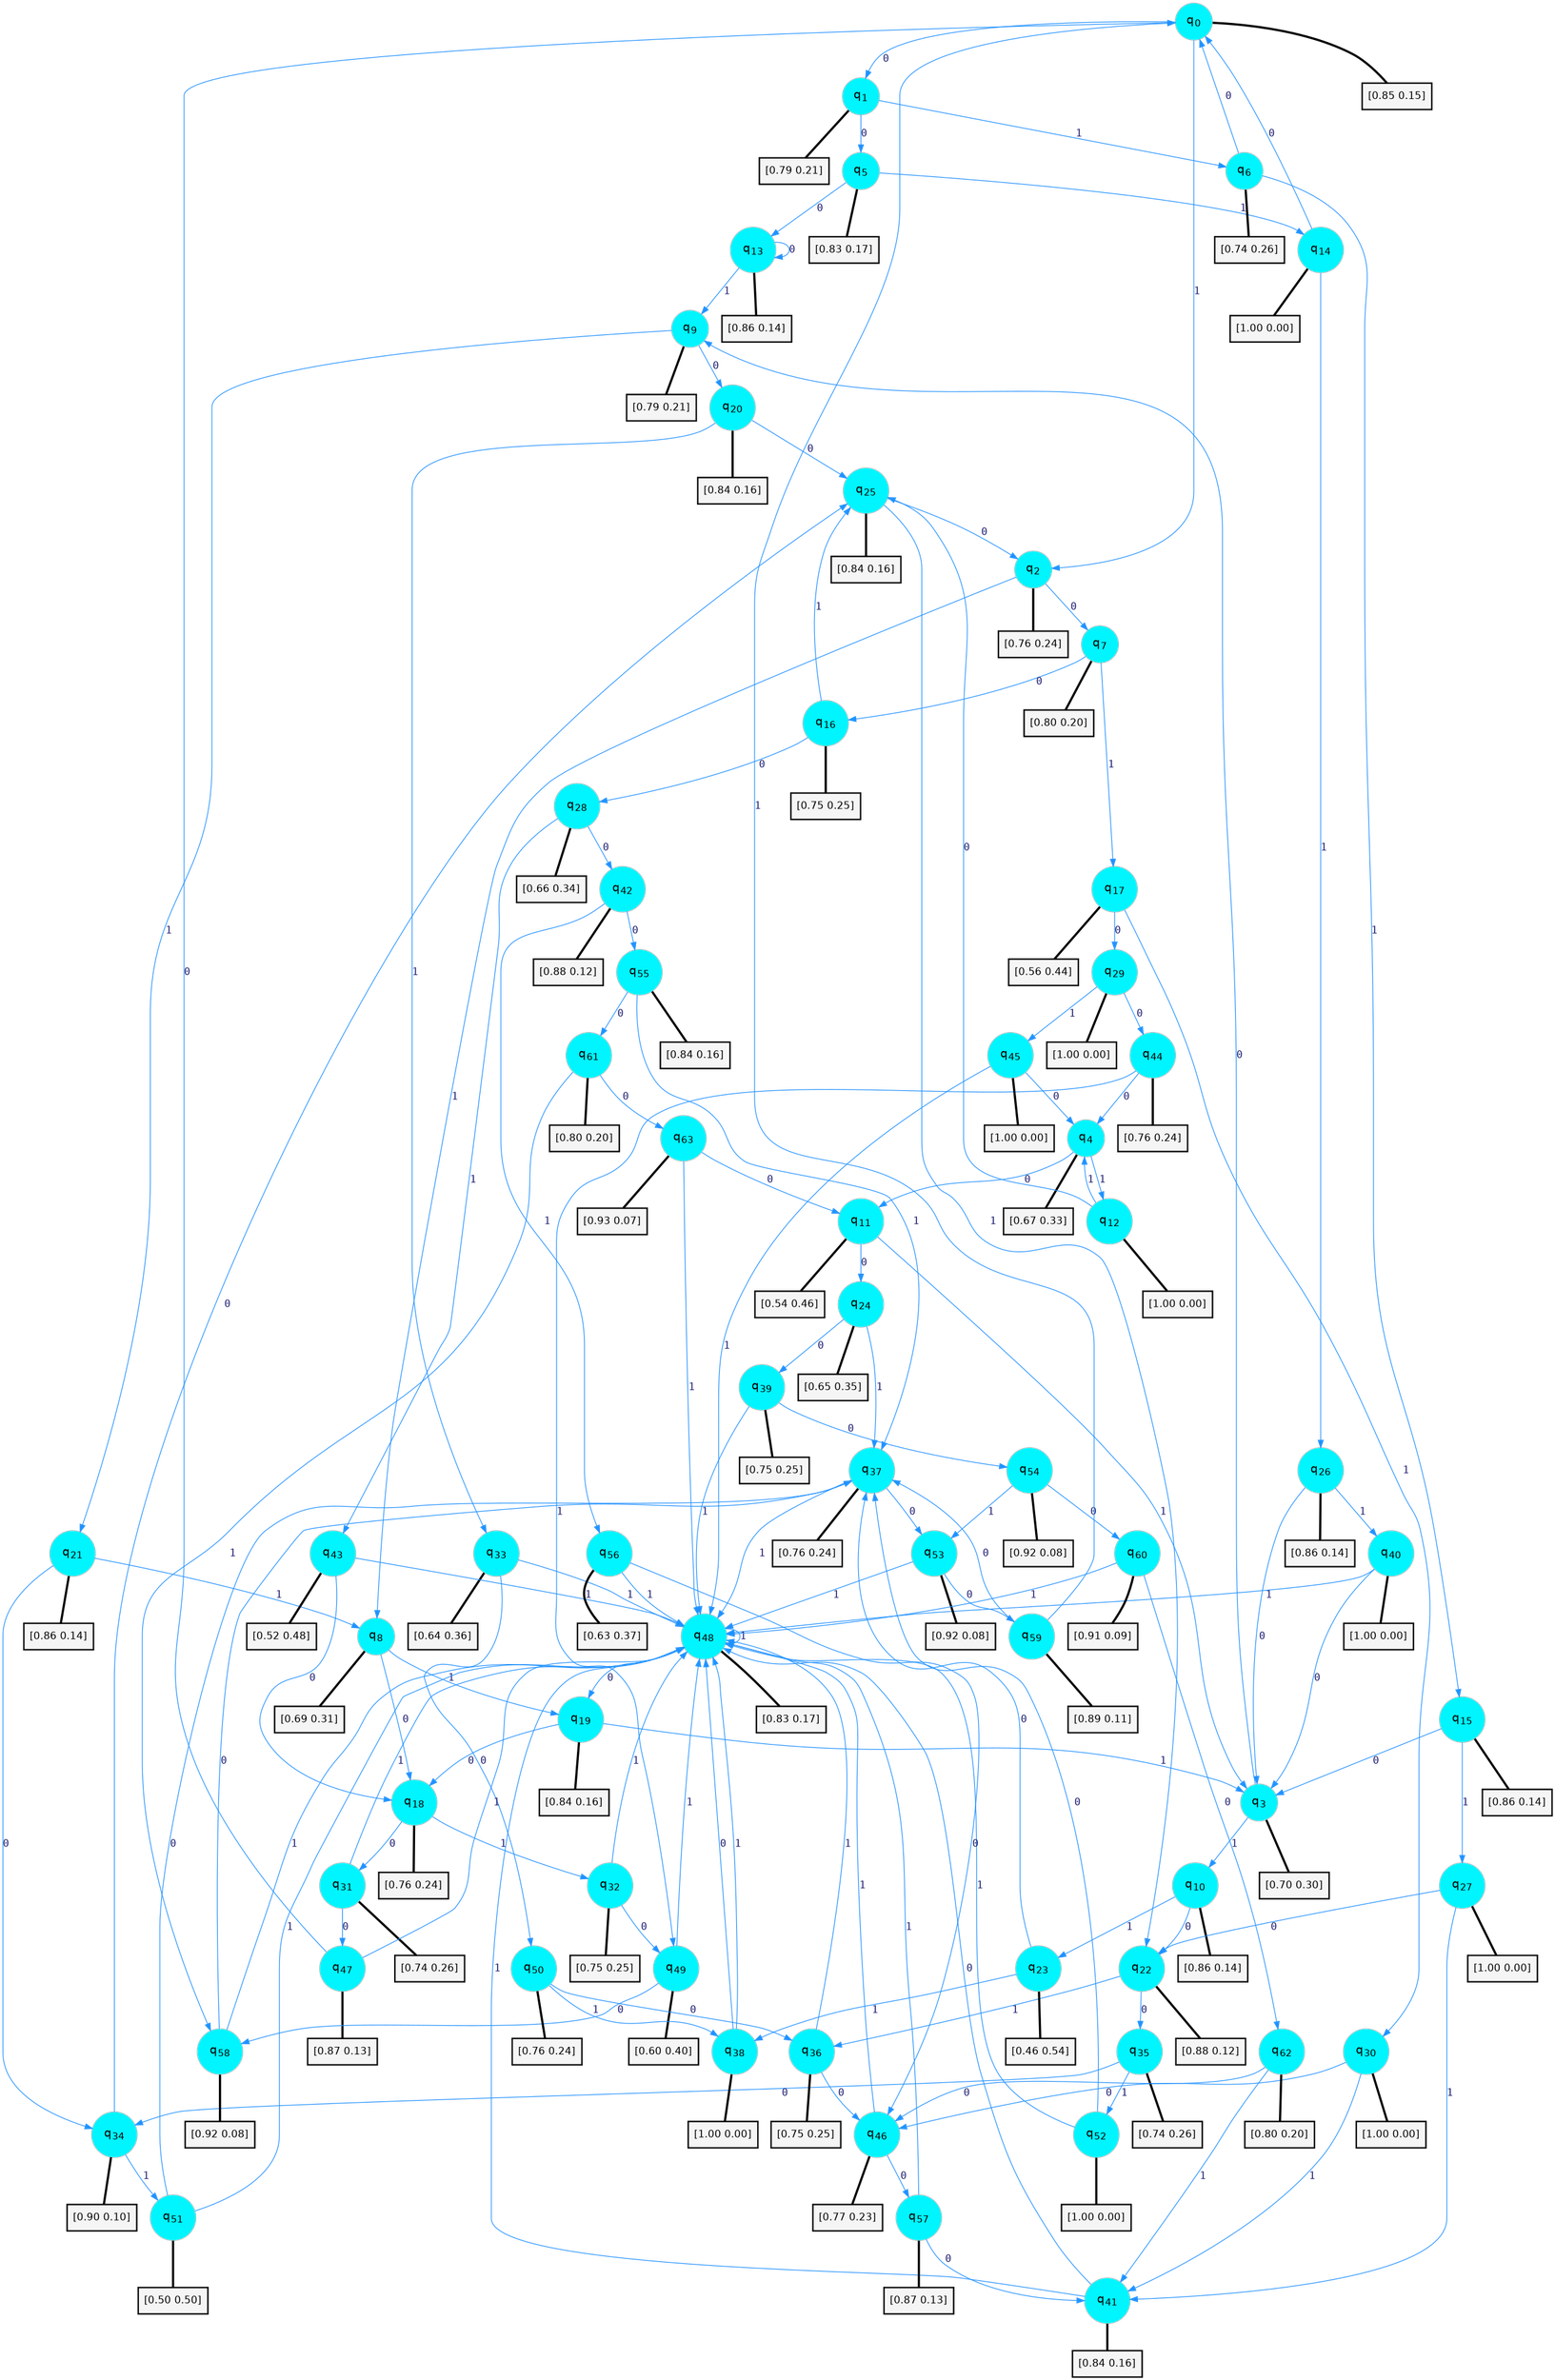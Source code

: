 digraph G {
graph [
bgcolor=transparent, dpi=300, rankdir=TD, size="40,25"];
node [
color=gray, fillcolor=turquoise1, fontcolor=black, fontname=Helvetica, fontsize=16, fontweight=bold, shape=circle, style=filled];
edge [
arrowsize=1, color=dodgerblue1, fontcolor=midnightblue, fontname=courier, fontweight=bold, penwidth=1, style=solid, weight=20];
0[label=<q<SUB>0</SUB>>];
1[label=<q<SUB>1</SUB>>];
2[label=<q<SUB>2</SUB>>];
3[label=<q<SUB>3</SUB>>];
4[label=<q<SUB>4</SUB>>];
5[label=<q<SUB>5</SUB>>];
6[label=<q<SUB>6</SUB>>];
7[label=<q<SUB>7</SUB>>];
8[label=<q<SUB>8</SUB>>];
9[label=<q<SUB>9</SUB>>];
10[label=<q<SUB>10</SUB>>];
11[label=<q<SUB>11</SUB>>];
12[label=<q<SUB>12</SUB>>];
13[label=<q<SUB>13</SUB>>];
14[label=<q<SUB>14</SUB>>];
15[label=<q<SUB>15</SUB>>];
16[label=<q<SUB>16</SUB>>];
17[label=<q<SUB>17</SUB>>];
18[label=<q<SUB>18</SUB>>];
19[label=<q<SUB>19</SUB>>];
20[label=<q<SUB>20</SUB>>];
21[label=<q<SUB>21</SUB>>];
22[label=<q<SUB>22</SUB>>];
23[label=<q<SUB>23</SUB>>];
24[label=<q<SUB>24</SUB>>];
25[label=<q<SUB>25</SUB>>];
26[label=<q<SUB>26</SUB>>];
27[label=<q<SUB>27</SUB>>];
28[label=<q<SUB>28</SUB>>];
29[label=<q<SUB>29</SUB>>];
30[label=<q<SUB>30</SUB>>];
31[label=<q<SUB>31</SUB>>];
32[label=<q<SUB>32</SUB>>];
33[label=<q<SUB>33</SUB>>];
34[label=<q<SUB>34</SUB>>];
35[label=<q<SUB>35</SUB>>];
36[label=<q<SUB>36</SUB>>];
37[label=<q<SUB>37</SUB>>];
38[label=<q<SUB>38</SUB>>];
39[label=<q<SUB>39</SUB>>];
40[label=<q<SUB>40</SUB>>];
41[label=<q<SUB>41</SUB>>];
42[label=<q<SUB>42</SUB>>];
43[label=<q<SUB>43</SUB>>];
44[label=<q<SUB>44</SUB>>];
45[label=<q<SUB>45</SUB>>];
46[label=<q<SUB>46</SUB>>];
47[label=<q<SUB>47</SUB>>];
48[label=<q<SUB>48</SUB>>];
49[label=<q<SUB>49</SUB>>];
50[label=<q<SUB>50</SUB>>];
51[label=<q<SUB>51</SUB>>];
52[label=<q<SUB>52</SUB>>];
53[label=<q<SUB>53</SUB>>];
54[label=<q<SUB>54</SUB>>];
55[label=<q<SUB>55</SUB>>];
56[label=<q<SUB>56</SUB>>];
57[label=<q<SUB>57</SUB>>];
58[label=<q<SUB>58</SUB>>];
59[label=<q<SUB>59</SUB>>];
60[label=<q<SUB>60</SUB>>];
61[label=<q<SUB>61</SUB>>];
62[label=<q<SUB>62</SUB>>];
63[label=<q<SUB>63</SUB>>];
64[label="[0.85 0.15]", shape=box,fontcolor=black, fontname=Helvetica, fontsize=14, penwidth=2, fillcolor=whitesmoke,color=black];
65[label="[0.79 0.21]", shape=box,fontcolor=black, fontname=Helvetica, fontsize=14, penwidth=2, fillcolor=whitesmoke,color=black];
66[label="[0.76 0.24]", shape=box,fontcolor=black, fontname=Helvetica, fontsize=14, penwidth=2, fillcolor=whitesmoke,color=black];
67[label="[0.70 0.30]", shape=box,fontcolor=black, fontname=Helvetica, fontsize=14, penwidth=2, fillcolor=whitesmoke,color=black];
68[label="[0.67 0.33]", shape=box,fontcolor=black, fontname=Helvetica, fontsize=14, penwidth=2, fillcolor=whitesmoke,color=black];
69[label="[0.83 0.17]", shape=box,fontcolor=black, fontname=Helvetica, fontsize=14, penwidth=2, fillcolor=whitesmoke,color=black];
70[label="[0.74 0.26]", shape=box,fontcolor=black, fontname=Helvetica, fontsize=14, penwidth=2, fillcolor=whitesmoke,color=black];
71[label="[0.80 0.20]", shape=box,fontcolor=black, fontname=Helvetica, fontsize=14, penwidth=2, fillcolor=whitesmoke,color=black];
72[label="[0.69 0.31]", shape=box,fontcolor=black, fontname=Helvetica, fontsize=14, penwidth=2, fillcolor=whitesmoke,color=black];
73[label="[0.79 0.21]", shape=box,fontcolor=black, fontname=Helvetica, fontsize=14, penwidth=2, fillcolor=whitesmoke,color=black];
74[label="[0.86 0.14]", shape=box,fontcolor=black, fontname=Helvetica, fontsize=14, penwidth=2, fillcolor=whitesmoke,color=black];
75[label="[0.54 0.46]", shape=box,fontcolor=black, fontname=Helvetica, fontsize=14, penwidth=2, fillcolor=whitesmoke,color=black];
76[label="[1.00 0.00]", shape=box,fontcolor=black, fontname=Helvetica, fontsize=14, penwidth=2, fillcolor=whitesmoke,color=black];
77[label="[0.86 0.14]", shape=box,fontcolor=black, fontname=Helvetica, fontsize=14, penwidth=2, fillcolor=whitesmoke,color=black];
78[label="[1.00 0.00]", shape=box,fontcolor=black, fontname=Helvetica, fontsize=14, penwidth=2, fillcolor=whitesmoke,color=black];
79[label="[0.86 0.14]", shape=box,fontcolor=black, fontname=Helvetica, fontsize=14, penwidth=2, fillcolor=whitesmoke,color=black];
80[label="[0.75 0.25]", shape=box,fontcolor=black, fontname=Helvetica, fontsize=14, penwidth=2, fillcolor=whitesmoke,color=black];
81[label="[0.56 0.44]", shape=box,fontcolor=black, fontname=Helvetica, fontsize=14, penwidth=2, fillcolor=whitesmoke,color=black];
82[label="[0.76 0.24]", shape=box,fontcolor=black, fontname=Helvetica, fontsize=14, penwidth=2, fillcolor=whitesmoke,color=black];
83[label="[0.84 0.16]", shape=box,fontcolor=black, fontname=Helvetica, fontsize=14, penwidth=2, fillcolor=whitesmoke,color=black];
84[label="[0.84 0.16]", shape=box,fontcolor=black, fontname=Helvetica, fontsize=14, penwidth=2, fillcolor=whitesmoke,color=black];
85[label="[0.86 0.14]", shape=box,fontcolor=black, fontname=Helvetica, fontsize=14, penwidth=2, fillcolor=whitesmoke,color=black];
86[label="[0.88 0.12]", shape=box,fontcolor=black, fontname=Helvetica, fontsize=14, penwidth=2, fillcolor=whitesmoke,color=black];
87[label="[0.46 0.54]", shape=box,fontcolor=black, fontname=Helvetica, fontsize=14, penwidth=2, fillcolor=whitesmoke,color=black];
88[label="[0.65 0.35]", shape=box,fontcolor=black, fontname=Helvetica, fontsize=14, penwidth=2, fillcolor=whitesmoke,color=black];
89[label="[0.84 0.16]", shape=box,fontcolor=black, fontname=Helvetica, fontsize=14, penwidth=2, fillcolor=whitesmoke,color=black];
90[label="[0.86 0.14]", shape=box,fontcolor=black, fontname=Helvetica, fontsize=14, penwidth=2, fillcolor=whitesmoke,color=black];
91[label="[1.00 0.00]", shape=box,fontcolor=black, fontname=Helvetica, fontsize=14, penwidth=2, fillcolor=whitesmoke,color=black];
92[label="[0.66 0.34]", shape=box,fontcolor=black, fontname=Helvetica, fontsize=14, penwidth=2, fillcolor=whitesmoke,color=black];
93[label="[1.00 0.00]", shape=box,fontcolor=black, fontname=Helvetica, fontsize=14, penwidth=2, fillcolor=whitesmoke,color=black];
94[label="[1.00 0.00]", shape=box,fontcolor=black, fontname=Helvetica, fontsize=14, penwidth=2, fillcolor=whitesmoke,color=black];
95[label="[0.74 0.26]", shape=box,fontcolor=black, fontname=Helvetica, fontsize=14, penwidth=2, fillcolor=whitesmoke,color=black];
96[label="[0.75 0.25]", shape=box,fontcolor=black, fontname=Helvetica, fontsize=14, penwidth=2, fillcolor=whitesmoke,color=black];
97[label="[0.64 0.36]", shape=box,fontcolor=black, fontname=Helvetica, fontsize=14, penwidth=2, fillcolor=whitesmoke,color=black];
98[label="[0.90 0.10]", shape=box,fontcolor=black, fontname=Helvetica, fontsize=14, penwidth=2, fillcolor=whitesmoke,color=black];
99[label="[0.74 0.26]", shape=box,fontcolor=black, fontname=Helvetica, fontsize=14, penwidth=2, fillcolor=whitesmoke,color=black];
100[label="[0.75 0.25]", shape=box,fontcolor=black, fontname=Helvetica, fontsize=14, penwidth=2, fillcolor=whitesmoke,color=black];
101[label="[0.76 0.24]", shape=box,fontcolor=black, fontname=Helvetica, fontsize=14, penwidth=2, fillcolor=whitesmoke,color=black];
102[label="[1.00 0.00]", shape=box,fontcolor=black, fontname=Helvetica, fontsize=14, penwidth=2, fillcolor=whitesmoke,color=black];
103[label="[0.75 0.25]", shape=box,fontcolor=black, fontname=Helvetica, fontsize=14, penwidth=2, fillcolor=whitesmoke,color=black];
104[label="[1.00 0.00]", shape=box,fontcolor=black, fontname=Helvetica, fontsize=14, penwidth=2, fillcolor=whitesmoke,color=black];
105[label="[0.84 0.16]", shape=box,fontcolor=black, fontname=Helvetica, fontsize=14, penwidth=2, fillcolor=whitesmoke,color=black];
106[label="[0.88 0.12]", shape=box,fontcolor=black, fontname=Helvetica, fontsize=14, penwidth=2, fillcolor=whitesmoke,color=black];
107[label="[0.52 0.48]", shape=box,fontcolor=black, fontname=Helvetica, fontsize=14, penwidth=2, fillcolor=whitesmoke,color=black];
108[label="[0.76 0.24]", shape=box,fontcolor=black, fontname=Helvetica, fontsize=14, penwidth=2, fillcolor=whitesmoke,color=black];
109[label="[1.00 0.00]", shape=box,fontcolor=black, fontname=Helvetica, fontsize=14, penwidth=2, fillcolor=whitesmoke,color=black];
110[label="[0.77 0.23]", shape=box,fontcolor=black, fontname=Helvetica, fontsize=14, penwidth=2, fillcolor=whitesmoke,color=black];
111[label="[0.87 0.13]", shape=box,fontcolor=black, fontname=Helvetica, fontsize=14, penwidth=2, fillcolor=whitesmoke,color=black];
112[label="[0.83 0.17]", shape=box,fontcolor=black, fontname=Helvetica, fontsize=14, penwidth=2, fillcolor=whitesmoke,color=black];
113[label="[0.60 0.40]", shape=box,fontcolor=black, fontname=Helvetica, fontsize=14, penwidth=2, fillcolor=whitesmoke,color=black];
114[label="[0.76 0.24]", shape=box,fontcolor=black, fontname=Helvetica, fontsize=14, penwidth=2, fillcolor=whitesmoke,color=black];
115[label="[0.50 0.50]", shape=box,fontcolor=black, fontname=Helvetica, fontsize=14, penwidth=2, fillcolor=whitesmoke,color=black];
116[label="[1.00 0.00]", shape=box,fontcolor=black, fontname=Helvetica, fontsize=14, penwidth=2, fillcolor=whitesmoke,color=black];
117[label="[0.92 0.08]", shape=box,fontcolor=black, fontname=Helvetica, fontsize=14, penwidth=2, fillcolor=whitesmoke,color=black];
118[label="[0.92 0.08]", shape=box,fontcolor=black, fontname=Helvetica, fontsize=14, penwidth=2, fillcolor=whitesmoke,color=black];
119[label="[0.84 0.16]", shape=box,fontcolor=black, fontname=Helvetica, fontsize=14, penwidth=2, fillcolor=whitesmoke,color=black];
120[label="[0.63 0.37]", shape=box,fontcolor=black, fontname=Helvetica, fontsize=14, penwidth=2, fillcolor=whitesmoke,color=black];
121[label="[0.87 0.13]", shape=box,fontcolor=black, fontname=Helvetica, fontsize=14, penwidth=2, fillcolor=whitesmoke,color=black];
122[label="[0.92 0.08]", shape=box,fontcolor=black, fontname=Helvetica, fontsize=14, penwidth=2, fillcolor=whitesmoke,color=black];
123[label="[0.89 0.11]", shape=box,fontcolor=black, fontname=Helvetica, fontsize=14, penwidth=2, fillcolor=whitesmoke,color=black];
124[label="[0.91 0.09]", shape=box,fontcolor=black, fontname=Helvetica, fontsize=14, penwidth=2, fillcolor=whitesmoke,color=black];
125[label="[0.80 0.20]", shape=box,fontcolor=black, fontname=Helvetica, fontsize=14, penwidth=2, fillcolor=whitesmoke,color=black];
126[label="[0.80 0.20]", shape=box,fontcolor=black, fontname=Helvetica, fontsize=14, penwidth=2, fillcolor=whitesmoke,color=black];
127[label="[0.93 0.07]", shape=box,fontcolor=black, fontname=Helvetica, fontsize=14, penwidth=2, fillcolor=whitesmoke,color=black];
0->1 [label=0];
0->2 [label=1];
0->64 [arrowhead=none, penwidth=3,color=black];
1->5 [label=0];
1->6 [label=1];
1->65 [arrowhead=none, penwidth=3,color=black];
2->7 [label=0];
2->8 [label=1];
2->66 [arrowhead=none, penwidth=3,color=black];
3->9 [label=0];
3->10 [label=1];
3->67 [arrowhead=none, penwidth=3,color=black];
4->11 [label=0];
4->12 [label=1];
4->68 [arrowhead=none, penwidth=3,color=black];
5->13 [label=0];
5->14 [label=1];
5->69 [arrowhead=none, penwidth=3,color=black];
6->0 [label=0];
6->15 [label=1];
6->70 [arrowhead=none, penwidth=3,color=black];
7->16 [label=0];
7->17 [label=1];
7->71 [arrowhead=none, penwidth=3,color=black];
8->18 [label=0];
8->19 [label=1];
8->72 [arrowhead=none, penwidth=3,color=black];
9->20 [label=0];
9->21 [label=1];
9->73 [arrowhead=none, penwidth=3,color=black];
10->22 [label=0];
10->23 [label=1];
10->74 [arrowhead=none, penwidth=3,color=black];
11->24 [label=0];
11->3 [label=1];
11->75 [arrowhead=none, penwidth=3,color=black];
12->25 [label=0];
12->4 [label=1];
12->76 [arrowhead=none, penwidth=3,color=black];
13->13 [label=0];
13->9 [label=1];
13->77 [arrowhead=none, penwidth=3,color=black];
14->0 [label=0];
14->26 [label=1];
14->78 [arrowhead=none, penwidth=3,color=black];
15->3 [label=0];
15->27 [label=1];
15->79 [arrowhead=none, penwidth=3,color=black];
16->28 [label=0];
16->25 [label=1];
16->80 [arrowhead=none, penwidth=3,color=black];
17->29 [label=0];
17->30 [label=1];
17->81 [arrowhead=none, penwidth=3,color=black];
18->31 [label=0];
18->32 [label=1];
18->82 [arrowhead=none, penwidth=3,color=black];
19->18 [label=0];
19->3 [label=1];
19->83 [arrowhead=none, penwidth=3,color=black];
20->25 [label=0];
20->33 [label=1];
20->84 [arrowhead=none, penwidth=3,color=black];
21->34 [label=0];
21->8 [label=1];
21->85 [arrowhead=none, penwidth=3,color=black];
22->35 [label=0];
22->36 [label=1];
22->86 [arrowhead=none, penwidth=3,color=black];
23->37 [label=0];
23->38 [label=1];
23->87 [arrowhead=none, penwidth=3,color=black];
24->39 [label=0];
24->37 [label=1];
24->88 [arrowhead=none, penwidth=3,color=black];
25->2 [label=0];
25->22 [label=1];
25->89 [arrowhead=none, penwidth=3,color=black];
26->3 [label=0];
26->40 [label=1];
26->90 [arrowhead=none, penwidth=3,color=black];
27->22 [label=0];
27->41 [label=1];
27->91 [arrowhead=none, penwidth=3,color=black];
28->42 [label=0];
28->43 [label=1];
28->92 [arrowhead=none, penwidth=3,color=black];
29->44 [label=0];
29->45 [label=1];
29->93 [arrowhead=none, penwidth=3,color=black];
30->46 [label=0];
30->41 [label=1];
30->94 [arrowhead=none, penwidth=3,color=black];
31->47 [label=0];
31->48 [label=1];
31->95 [arrowhead=none, penwidth=3,color=black];
32->49 [label=0];
32->48 [label=1];
32->96 [arrowhead=none, penwidth=3,color=black];
33->50 [label=0];
33->48 [label=1];
33->97 [arrowhead=none, penwidth=3,color=black];
34->25 [label=0];
34->51 [label=1];
34->98 [arrowhead=none, penwidth=3,color=black];
35->34 [label=0];
35->52 [label=1];
35->99 [arrowhead=none, penwidth=3,color=black];
36->46 [label=0];
36->48 [label=1];
36->100 [arrowhead=none, penwidth=3,color=black];
37->53 [label=0];
37->48 [label=1];
37->101 [arrowhead=none, penwidth=3,color=black];
38->48 [label=0];
38->48 [label=1];
38->102 [arrowhead=none, penwidth=3,color=black];
39->54 [label=0];
39->48 [label=1];
39->103 [arrowhead=none, penwidth=3,color=black];
40->3 [label=0];
40->48 [label=1];
40->104 [arrowhead=none, penwidth=3,color=black];
41->48 [label=0];
41->48 [label=1];
41->105 [arrowhead=none, penwidth=3,color=black];
42->55 [label=0];
42->56 [label=1];
42->106 [arrowhead=none, penwidth=3,color=black];
43->18 [label=0];
43->48 [label=1];
43->107 [arrowhead=none, penwidth=3,color=black];
44->4 [label=0];
44->49 [label=1];
44->108 [arrowhead=none, penwidth=3,color=black];
45->4 [label=0];
45->48 [label=1];
45->109 [arrowhead=none, penwidth=3,color=black];
46->57 [label=0];
46->48 [label=1];
46->110 [arrowhead=none, penwidth=3,color=black];
47->0 [label=0];
47->48 [label=1];
47->111 [arrowhead=none, penwidth=3,color=black];
48->19 [label=0];
48->48 [label=1];
48->112 [arrowhead=none, penwidth=3,color=black];
49->58 [label=0];
49->48 [label=1];
49->113 [arrowhead=none, penwidth=3,color=black];
50->36 [label=0];
50->38 [label=1];
50->114 [arrowhead=none, penwidth=3,color=black];
51->37 [label=0];
51->48 [label=1];
51->115 [arrowhead=none, penwidth=3,color=black];
52->37 [label=0];
52->48 [label=1];
52->116 [arrowhead=none, penwidth=3,color=black];
53->59 [label=0];
53->48 [label=1];
53->117 [arrowhead=none, penwidth=3,color=black];
54->60 [label=0];
54->53 [label=1];
54->118 [arrowhead=none, penwidth=3,color=black];
55->61 [label=0];
55->37 [label=1];
55->119 [arrowhead=none, penwidth=3,color=black];
56->46 [label=0];
56->48 [label=1];
56->120 [arrowhead=none, penwidth=3,color=black];
57->41 [label=0];
57->48 [label=1];
57->121 [arrowhead=none, penwidth=3,color=black];
58->37 [label=0];
58->48 [label=1];
58->122 [arrowhead=none, penwidth=3,color=black];
59->37 [label=0];
59->0 [label=1];
59->123 [arrowhead=none, penwidth=3,color=black];
60->62 [label=0];
60->48 [label=1];
60->124 [arrowhead=none, penwidth=3,color=black];
61->63 [label=0];
61->58 [label=1];
61->125 [arrowhead=none, penwidth=3,color=black];
62->46 [label=0];
62->41 [label=1];
62->126 [arrowhead=none, penwidth=3,color=black];
63->11 [label=0];
63->48 [label=1];
63->127 [arrowhead=none, penwidth=3,color=black];
}
